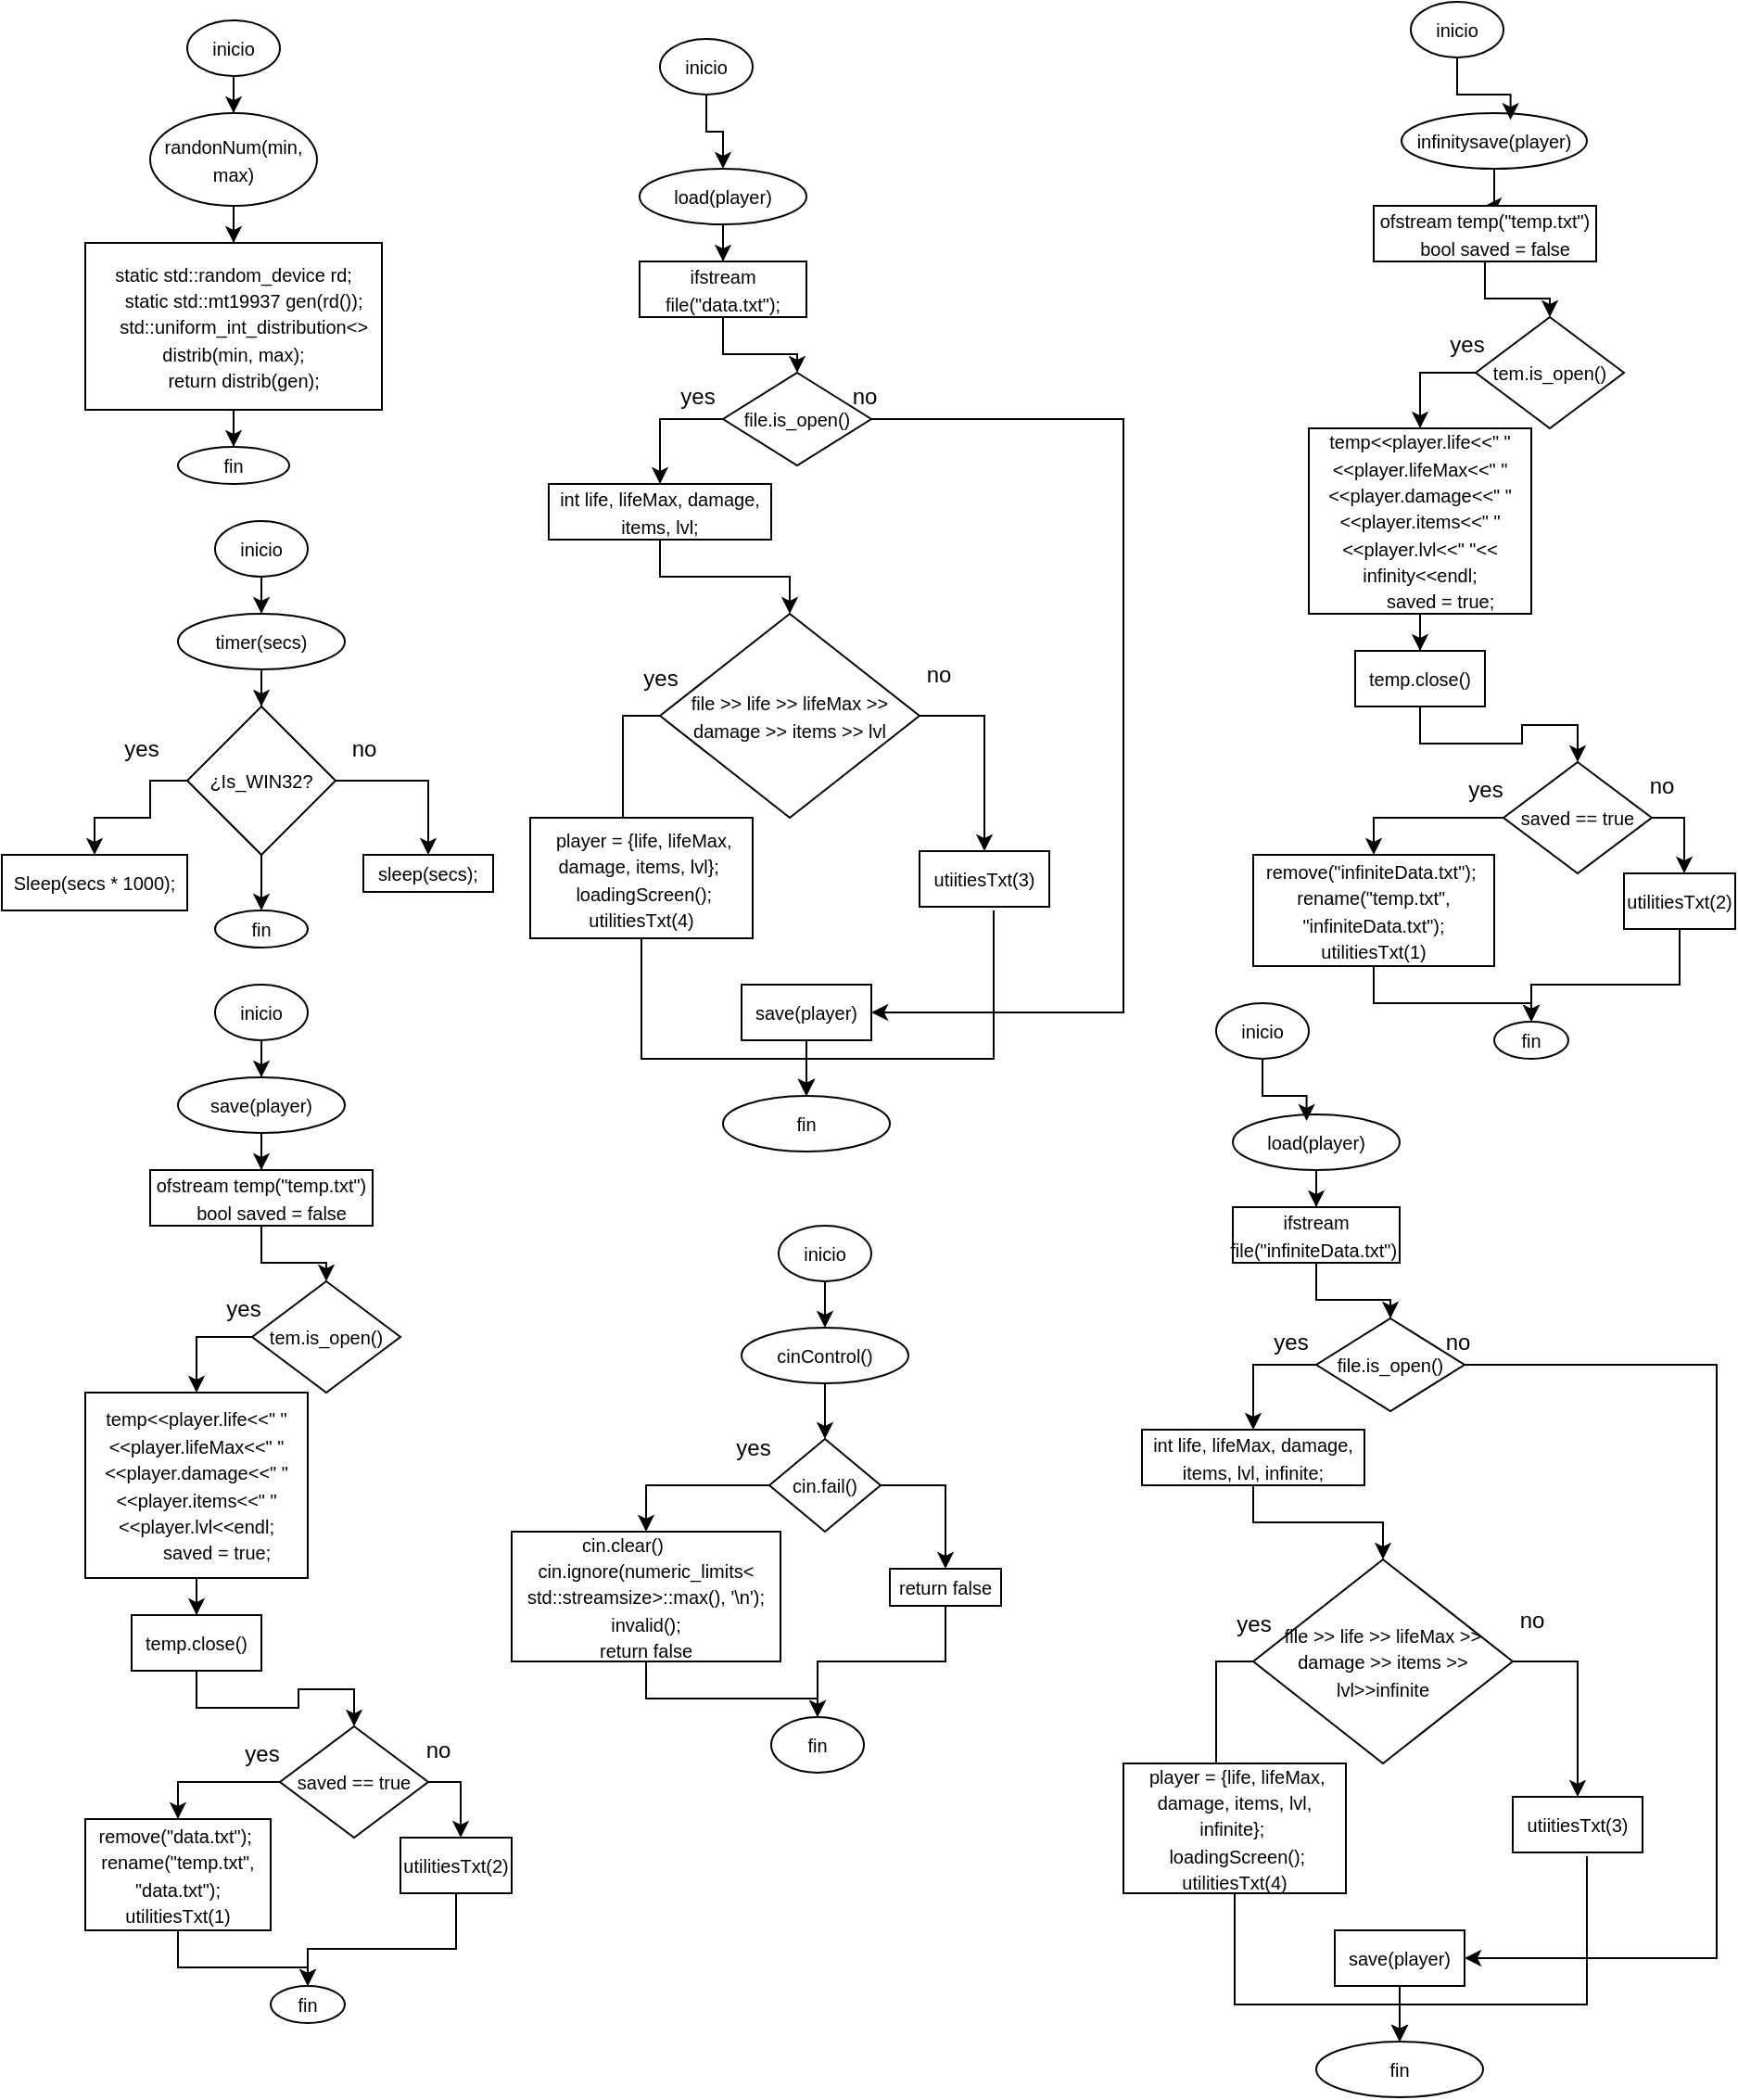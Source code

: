 <mxfile version="27.2.0">
  <diagram name="Página-1" id="TGySJNzwh5DUvGHJewyj">
    <mxGraphModel dx="2180" dy="1078" grid="1" gridSize="10" guides="1" tooltips="1" connect="1" arrows="1" fold="1" page="1" pageScale="1" pageWidth="827" pageHeight="1169" math="0" shadow="0">
      <root>
        <mxCell id="0" />
        <mxCell id="1" parent="0" />
        <mxCell id="D4AIVkhYn-2Lcm_9Q2JB-774" value="" style="edgeStyle=orthogonalEdgeStyle;rounded=0;orthogonalLoop=1;jettySize=auto;html=1;" parent="1" source="D4AIVkhYn-2Lcm_9Q2JB-772" target="D4AIVkhYn-2Lcm_9Q2JB-773" edge="1">
          <mxGeometry relative="1" as="geometry" />
        </mxCell>
        <mxCell id="D4AIVkhYn-2Lcm_9Q2JB-772" value="&lt;font style=&quot;font-size: 10px;&quot;&gt;inicio&lt;/font&gt;" style="ellipse;whiteSpace=wrap;html=1;" parent="1" vertex="1">
          <mxGeometry x="340" y="40" width="50" height="30" as="geometry" />
        </mxCell>
        <mxCell id="D4AIVkhYn-2Lcm_9Q2JB-776" value="" style="edgeStyle=orthogonalEdgeStyle;rounded=0;orthogonalLoop=1;jettySize=auto;html=1;" parent="1" source="D4AIVkhYn-2Lcm_9Q2JB-773" target="D4AIVkhYn-2Lcm_9Q2JB-775" edge="1">
          <mxGeometry relative="1" as="geometry" />
        </mxCell>
        <mxCell id="D4AIVkhYn-2Lcm_9Q2JB-773" value="&lt;font style=&quot;font-size: 10px;&quot;&gt;randonNum(min, max)&lt;/font&gt;" style="ellipse;whiteSpace=wrap;html=1;" parent="1" vertex="1">
          <mxGeometry x="320" y="90" width="90" height="50" as="geometry" />
        </mxCell>
        <mxCell id="D4AIVkhYn-2Lcm_9Q2JB-778" value="" style="edgeStyle=orthogonalEdgeStyle;rounded=0;orthogonalLoop=1;jettySize=auto;html=1;" parent="1" source="D4AIVkhYn-2Lcm_9Q2JB-775" target="D4AIVkhYn-2Lcm_9Q2JB-777" edge="1">
          <mxGeometry relative="1" as="geometry" />
        </mxCell>
        <mxCell id="D4AIVkhYn-2Lcm_9Q2JB-775" value="&lt;div&gt;&lt;font style=&quot;font-size: 10px;&quot;&gt;static std::random_device rd;&lt;/font&gt;&lt;/div&gt;&lt;div&gt;&lt;font style=&quot;font-size: 10px;&quot;&gt;&amp;nbsp; &amp;nbsp; static std::mt19937 gen(rd());&lt;/font&gt;&lt;/div&gt;&lt;div&gt;&lt;font style=&quot;font-size: 10px;&quot;&gt;&amp;nbsp; &amp;nbsp; std::uniform_int_distribution&amp;lt;&amp;gt; distrib(min, max);&lt;/font&gt;&lt;/div&gt;&lt;div&gt;&lt;font style=&quot;font-size: 10px;&quot;&gt;&amp;nbsp; &amp;nbsp; return distrib(gen);&lt;/font&gt;&lt;/div&gt;" style="rounded=0;whiteSpace=wrap;html=1;" parent="1" vertex="1">
          <mxGeometry x="285" y="160" width="160" height="90" as="geometry" />
        </mxCell>
        <mxCell id="D4AIVkhYn-2Lcm_9Q2JB-777" value="&lt;span style=&quot;font-size: 10px;&quot;&gt;fin&lt;/span&gt;" style="ellipse;whiteSpace=wrap;html=1;" parent="1" vertex="1">
          <mxGeometry x="335" y="270" width="60" height="20" as="geometry" />
        </mxCell>
        <mxCell id="D4AIVkhYn-2Lcm_9Q2JB-782" value="" style="edgeStyle=orthogonalEdgeStyle;rounded=0;orthogonalLoop=1;jettySize=auto;html=1;" parent="1" source="D4AIVkhYn-2Lcm_9Q2JB-779" target="D4AIVkhYn-2Lcm_9Q2JB-781" edge="1">
          <mxGeometry relative="1" as="geometry" />
        </mxCell>
        <mxCell id="D4AIVkhYn-2Lcm_9Q2JB-779" value="&lt;span style=&quot;font-size: 10px;&quot;&gt;timer(secs)&lt;/span&gt;" style="ellipse;whiteSpace=wrap;html=1;" parent="1" vertex="1">
          <mxGeometry x="335" y="360" width="90" height="30" as="geometry" />
        </mxCell>
        <mxCell id="D4AIVkhYn-2Lcm_9Q2JB-785" style="edgeStyle=orthogonalEdgeStyle;rounded=0;orthogonalLoop=1;jettySize=auto;html=1;entryX=0.5;entryY=0;entryDx=0;entryDy=0;" parent="1" source="D4AIVkhYn-2Lcm_9Q2JB-781" target="D4AIVkhYn-2Lcm_9Q2JB-783" edge="1">
          <mxGeometry relative="1" as="geometry">
            <Array as="points">
              <mxPoint x="320" y="450" />
              <mxPoint x="320" y="470" />
              <mxPoint x="290" y="470" />
            </Array>
          </mxGeometry>
        </mxCell>
        <mxCell id="D4AIVkhYn-2Lcm_9Q2JB-786" style="edgeStyle=orthogonalEdgeStyle;rounded=0;orthogonalLoop=1;jettySize=auto;html=1;entryX=0.5;entryY=0;entryDx=0;entryDy=0;" parent="1" source="D4AIVkhYn-2Lcm_9Q2JB-781" target="D4AIVkhYn-2Lcm_9Q2JB-784" edge="1">
          <mxGeometry relative="1" as="geometry" />
        </mxCell>
        <mxCell id="D4AIVkhYn-2Lcm_9Q2JB-790" value="" style="edgeStyle=orthogonalEdgeStyle;rounded=0;orthogonalLoop=1;jettySize=auto;html=1;" parent="1" source="D4AIVkhYn-2Lcm_9Q2JB-781" edge="1">
          <mxGeometry relative="1" as="geometry">
            <mxPoint x="380" y="520" as="targetPoint" />
          </mxGeometry>
        </mxCell>
        <mxCell id="D4AIVkhYn-2Lcm_9Q2JB-781" value="&lt;font style=&quot;font-size: 10px;&quot;&gt;¿Is_WIN32?&lt;/font&gt;" style="rhombus;whiteSpace=wrap;html=1;" parent="1" vertex="1">
          <mxGeometry x="340" y="410" width="80" height="80" as="geometry" />
        </mxCell>
        <mxCell id="D4AIVkhYn-2Lcm_9Q2JB-783" value="&lt;font style=&quot;font-size: 10px;&quot;&gt;Sleep(secs * 1000);&lt;/font&gt;" style="rounded=0;whiteSpace=wrap;html=1;" parent="1" vertex="1">
          <mxGeometry x="240" y="490" width="100" height="30" as="geometry" />
        </mxCell>
        <mxCell id="D4AIVkhYn-2Lcm_9Q2JB-784" value="&lt;span style=&quot;font-size: 10px;&quot;&gt;sleep(secs);&lt;/span&gt;" style="rounded=0;whiteSpace=wrap;html=1;" parent="1" vertex="1">
          <mxGeometry x="435" y="490" width="70" height="20" as="geometry" />
        </mxCell>
        <mxCell id="D4AIVkhYn-2Lcm_9Q2JB-787" value="yes" style="text;html=1;align=center;verticalAlign=middle;resizable=0;points=[];autosize=1;strokeColor=none;fillColor=none;" parent="1" vertex="1">
          <mxGeometry x="295" y="418" width="40" height="30" as="geometry" />
        </mxCell>
        <mxCell id="D4AIVkhYn-2Lcm_9Q2JB-788" value="no" style="text;html=1;align=center;verticalAlign=middle;resizable=0;points=[];autosize=1;strokeColor=none;fillColor=none;" parent="1" vertex="1">
          <mxGeometry x="415" y="418" width="40" height="30" as="geometry" />
        </mxCell>
        <mxCell id="D4AIVkhYn-2Lcm_9Q2JB-789" value="&lt;span style=&quot;font-size: 10px;&quot;&gt;fin&lt;/span&gt;" style="ellipse;whiteSpace=wrap;html=1;" parent="1" vertex="1">
          <mxGeometry x="355" y="520" width="50" height="20" as="geometry" />
        </mxCell>
        <mxCell id="D4AIVkhYn-2Lcm_9Q2JB-794" value="" style="edgeStyle=orthogonalEdgeStyle;rounded=0;orthogonalLoop=1;jettySize=auto;html=1;entryX=0.5;entryY=0;entryDx=0;entryDy=0;" parent="1" source="D4AIVkhYn-2Lcm_9Q2JB-791" target="D4AIVkhYn-2Lcm_9Q2JB-793" edge="1">
          <mxGeometry relative="1" as="geometry">
            <mxPoint x="380" y="700" as="targetPoint" />
          </mxGeometry>
        </mxCell>
        <mxCell id="D4AIVkhYn-2Lcm_9Q2JB-791" value="&lt;span style=&quot;font-size: 10px;&quot;&gt;save(player)&lt;/span&gt;" style="ellipse;whiteSpace=wrap;html=1;" parent="1" vertex="1">
          <mxGeometry x="335" y="610" width="90" height="30" as="geometry" />
        </mxCell>
        <mxCell id="D4AIVkhYn-2Lcm_9Q2JB-796" style="edgeStyle=orthogonalEdgeStyle;rounded=0;orthogonalLoop=1;jettySize=auto;html=1;entryX=0.5;entryY=0;entryDx=0;entryDy=0;" parent="1" source="D4AIVkhYn-2Lcm_9Q2JB-793" target="D4AIVkhYn-2Lcm_9Q2JB-795" edge="1">
          <mxGeometry relative="1" as="geometry" />
        </mxCell>
        <mxCell id="D4AIVkhYn-2Lcm_9Q2JB-793" value="&lt;div&gt;&lt;font style=&quot;font-size: 10px;&quot;&gt;ofstream temp(&quot;temp.txt&quot;)&lt;/font&gt;&lt;/div&gt;&lt;div&gt;&lt;font style=&quot;font-size: 10px;&quot;&gt;&amp;nbsp; &amp;nbsp; bool saved = false&lt;/font&gt;&lt;/div&gt;" style="rounded=0;whiteSpace=wrap;html=1;" parent="1" vertex="1">
          <mxGeometry x="320" y="660" width="120" height="30" as="geometry" />
        </mxCell>
        <mxCell id="D4AIVkhYn-2Lcm_9Q2JB-803" style="edgeStyle=orthogonalEdgeStyle;rounded=0;orthogonalLoop=1;jettySize=auto;html=1;entryX=0.5;entryY=0;entryDx=0;entryDy=0;exitX=0;exitY=0.5;exitDx=0;exitDy=0;" parent="1" source="D4AIVkhYn-2Lcm_9Q2JB-795" target="D4AIVkhYn-2Lcm_9Q2JB-797" edge="1">
          <mxGeometry relative="1" as="geometry" />
        </mxCell>
        <mxCell id="D4AIVkhYn-2Lcm_9Q2JB-795" value="&lt;font style=&quot;font-size: 10px;&quot;&gt;tem.is_open()&lt;/font&gt;" style="rhombus;whiteSpace=wrap;html=1;" parent="1" vertex="1">
          <mxGeometry x="375" y="720" width="80" height="60" as="geometry" />
        </mxCell>
        <mxCell id="D4AIVkhYn-2Lcm_9Q2JB-801" value="" style="edgeStyle=orthogonalEdgeStyle;rounded=0;orthogonalLoop=1;jettySize=auto;html=1;" parent="1" source="D4AIVkhYn-2Lcm_9Q2JB-797" target="D4AIVkhYn-2Lcm_9Q2JB-800" edge="1">
          <mxGeometry relative="1" as="geometry" />
        </mxCell>
        <mxCell id="D4AIVkhYn-2Lcm_9Q2JB-797" value="&lt;div&gt;&lt;span style=&quot;font-size: 10px; background-color: transparent; color: light-dark(rgb(0, 0, 0), rgb(255, 255, 255));&quot;&gt;temp&amp;lt;&amp;lt;player.life&amp;lt;&amp;lt;&quot; &quot;&amp;lt;&amp;lt;player.lifeMax&amp;lt;&amp;lt;&quot; &quot;&amp;lt;&amp;lt;player.damage&amp;lt;&amp;lt;&quot; &quot;&amp;lt;&amp;lt;player.items&amp;lt;&amp;lt;&quot; &quot;&amp;lt;&amp;lt;player.lvl&amp;lt;&amp;lt;endl;&lt;/span&gt;&lt;/div&gt;&lt;div&gt;&lt;font style=&quot;font-size: 10px;&quot;&gt;&amp;nbsp; &amp;nbsp; &amp;nbsp; &amp;nbsp; saved = true;&lt;/font&gt;&lt;/div&gt;" style="rounded=0;whiteSpace=wrap;html=1;" parent="1" vertex="1">
          <mxGeometry x="285" y="780" width="120" height="100" as="geometry" />
        </mxCell>
        <mxCell id="D4AIVkhYn-2Lcm_9Q2JB-799" value="yes" style="text;html=1;align=center;verticalAlign=middle;resizable=0;points=[];autosize=1;strokeColor=none;fillColor=none;" parent="1" vertex="1">
          <mxGeometry x="350" y="720" width="40" height="30" as="geometry" />
        </mxCell>
        <mxCell id="D4AIVkhYn-2Lcm_9Q2JB-805" style="edgeStyle=orthogonalEdgeStyle;rounded=0;orthogonalLoop=1;jettySize=auto;html=1;exitX=0.5;exitY=1;exitDx=0;exitDy=0;" parent="1" source="D4AIVkhYn-2Lcm_9Q2JB-800" target="D4AIVkhYn-2Lcm_9Q2JB-804" edge="1">
          <mxGeometry relative="1" as="geometry" />
        </mxCell>
        <mxCell id="D4AIVkhYn-2Lcm_9Q2JB-800" value="&lt;font style=&quot;font-size: 10px;&quot;&gt;temp.close()&lt;/font&gt;" style="rounded=0;whiteSpace=wrap;html=1;" parent="1" vertex="1">
          <mxGeometry x="310" y="900" width="70" height="30" as="geometry" />
        </mxCell>
        <mxCell id="D4AIVkhYn-2Lcm_9Q2JB-807" style="edgeStyle=orthogonalEdgeStyle;rounded=0;orthogonalLoop=1;jettySize=auto;html=1;entryX=0.5;entryY=0;entryDx=0;entryDy=0;" parent="1" source="D4AIVkhYn-2Lcm_9Q2JB-804" target="D4AIVkhYn-2Lcm_9Q2JB-806" edge="1">
          <mxGeometry relative="1" as="geometry" />
        </mxCell>
        <mxCell id="D4AIVkhYn-2Lcm_9Q2JB-814" style="edgeStyle=orthogonalEdgeStyle;rounded=0;orthogonalLoop=1;jettySize=auto;html=1;entryX=0.5;entryY=0;entryDx=0;entryDy=0;exitX=1;exitY=0.5;exitDx=0;exitDy=0;" parent="1" source="D4AIVkhYn-2Lcm_9Q2JB-804" edge="1">
          <mxGeometry relative="1" as="geometry">
            <mxPoint x="487.5" y="1020" as="targetPoint" />
          </mxGeometry>
        </mxCell>
        <mxCell id="D4AIVkhYn-2Lcm_9Q2JB-804" value="&lt;span style=&quot;font-size: 10px;&quot;&gt;saved == true&lt;/span&gt;" style="rhombus;whiteSpace=wrap;html=1;" parent="1" vertex="1">
          <mxGeometry x="390" y="960" width="80" height="60" as="geometry" />
        </mxCell>
        <mxCell id="3HsAnL6bIwJizMeet3WJ-6" style="edgeStyle=orthogonalEdgeStyle;rounded=0;orthogonalLoop=1;jettySize=auto;html=1;" edge="1" parent="1" source="D4AIVkhYn-2Lcm_9Q2JB-806" target="D4AIVkhYn-2Lcm_9Q2JB-816">
          <mxGeometry relative="1" as="geometry" />
        </mxCell>
        <mxCell id="D4AIVkhYn-2Lcm_9Q2JB-806" value="&lt;div&gt;&lt;span style=&quot;font-size: 10px; background-color: transparent; color: light-dark(rgb(0, 0, 0), rgb(255, 255, 255));&quot;&gt;remove(&quot;data.txt&quot;);&lt;/span&gt;&lt;span style=&quot;font-size: 10px; background-color: transparent; color: light-dark(rgb(0, 0, 0), rgb(255, 255, 255));&quot;&gt;&amp;nbsp; rename(&quot;temp.txt&quot;, &quot;data.txt&quot;);&lt;/span&gt;&lt;/div&gt;&lt;div&gt;&lt;span style=&quot;font-size: 10px; background-color: transparent; color: light-dark(rgb(0, 0, 0), rgb(255, 255, 255));&quot;&gt;utilitiesTxt(1)&lt;/span&gt;&lt;/div&gt;" style="rounded=0;whiteSpace=wrap;html=1;" parent="1" vertex="1">
          <mxGeometry x="285" y="1010" width="100" height="60" as="geometry" />
        </mxCell>
        <mxCell id="D4AIVkhYn-2Lcm_9Q2JB-808" value="yes" style="text;html=1;align=center;verticalAlign=middle;resizable=0;points=[];autosize=1;strokeColor=none;fillColor=none;" parent="1" vertex="1">
          <mxGeometry x="360" y="960" width="40" height="30" as="geometry" />
        </mxCell>
        <mxCell id="D4AIVkhYn-2Lcm_9Q2JB-815" value="no" style="text;html=1;align=center;verticalAlign=middle;resizable=0;points=[];autosize=1;strokeColor=none;fillColor=none;" parent="1" vertex="1">
          <mxGeometry x="455" y="958" width="40" height="30" as="geometry" />
        </mxCell>
        <mxCell id="D4AIVkhYn-2Lcm_9Q2JB-816" value="&lt;span style=&quot;font-size: 10px;&quot;&gt;fin&lt;/span&gt;" style="ellipse;whiteSpace=wrap;html=1;" parent="1" vertex="1">
          <mxGeometry x="385" y="1100" width="40" height="20" as="geometry" />
        </mxCell>
        <mxCell id="D4AIVkhYn-2Lcm_9Q2JB-828" value="" style="edgeStyle=orthogonalEdgeStyle;rounded=0;orthogonalLoop=1;jettySize=auto;html=1;" parent="1" source="D4AIVkhYn-2Lcm_9Q2JB-826" target="D4AIVkhYn-2Lcm_9Q2JB-827" edge="1">
          <mxGeometry relative="1" as="geometry" />
        </mxCell>
        <mxCell id="D4AIVkhYn-2Lcm_9Q2JB-826" value="&lt;span style=&quot;font-size: 10px;&quot;&gt;load(player)&lt;/span&gt;" style="ellipse;whiteSpace=wrap;html=1;" parent="1" vertex="1">
          <mxGeometry x="584" y="120" width="90" height="30" as="geometry" />
        </mxCell>
        <mxCell id="D4AIVkhYn-2Lcm_9Q2JB-830" style="edgeStyle=orthogonalEdgeStyle;rounded=0;orthogonalLoop=1;jettySize=auto;html=1;entryX=0.5;entryY=0;entryDx=0;entryDy=0;" parent="1" source="D4AIVkhYn-2Lcm_9Q2JB-827" target="D4AIVkhYn-2Lcm_9Q2JB-829" edge="1">
          <mxGeometry relative="1" as="geometry" />
        </mxCell>
        <mxCell id="D4AIVkhYn-2Lcm_9Q2JB-827" value="&lt;font style=&quot;font-size: 10px;&quot;&gt;ifstream file(&quot;data.txt&quot;);&lt;/font&gt;" style="rounded=0;whiteSpace=wrap;html=1;" parent="1" vertex="1">
          <mxGeometry x="584" y="170" width="90" height="30" as="geometry" />
        </mxCell>
        <mxCell id="D4AIVkhYn-2Lcm_9Q2JB-832" style="edgeStyle=orthogonalEdgeStyle;rounded=0;orthogonalLoop=1;jettySize=auto;html=1;entryX=0.5;entryY=0;entryDx=0;entryDy=0;exitX=0;exitY=0.5;exitDx=0;exitDy=0;" parent="1" source="D4AIVkhYn-2Lcm_9Q2JB-829" target="D4AIVkhYn-2Lcm_9Q2JB-831" edge="1">
          <mxGeometry relative="1" as="geometry" />
        </mxCell>
        <mxCell id="D4AIVkhYn-2Lcm_9Q2JB-844" style="edgeStyle=orthogonalEdgeStyle;rounded=0;orthogonalLoop=1;jettySize=auto;html=1;" parent="1" source="D4AIVkhYn-2Lcm_9Q2JB-829" target="D4AIVkhYn-2Lcm_9Q2JB-842" edge="1">
          <mxGeometry relative="1" as="geometry">
            <Array as="points">
              <mxPoint x="845" y="255" />
              <mxPoint x="845" y="575" />
            </Array>
          </mxGeometry>
        </mxCell>
        <mxCell id="D4AIVkhYn-2Lcm_9Q2JB-829" value="&lt;font style=&quot;font-size: 10px;&quot;&gt;file.is_open()&lt;/font&gt;" style="rhombus;whiteSpace=wrap;html=1;" parent="1" vertex="1">
          <mxGeometry x="629" y="230" width="80" height="50" as="geometry" />
        </mxCell>
        <mxCell id="D4AIVkhYn-2Lcm_9Q2JB-835" style="edgeStyle=orthogonalEdgeStyle;rounded=0;orthogonalLoop=1;jettySize=auto;html=1;entryX=0.5;entryY=0;entryDx=0;entryDy=0;" parent="1" source="D4AIVkhYn-2Lcm_9Q2JB-831" target="D4AIVkhYn-2Lcm_9Q2JB-834" edge="1">
          <mxGeometry relative="1" as="geometry" />
        </mxCell>
        <mxCell id="D4AIVkhYn-2Lcm_9Q2JB-831" value="&lt;div&gt;&lt;span style=&quot;font-size: 10px; background-color: transparent; color: light-dark(rgb(0, 0, 0), rgb(255, 255, 255));&quot;&gt;int life, lifeMax, damage, items, lvl;&lt;/span&gt;&lt;/div&gt;" style="rounded=0;whiteSpace=wrap;html=1;" parent="1" vertex="1">
          <mxGeometry x="535" y="290" width="120" height="30" as="geometry" />
        </mxCell>
        <mxCell id="D4AIVkhYn-2Lcm_9Q2JB-833" value="yes" style="text;html=1;align=center;verticalAlign=middle;resizable=0;points=[];autosize=1;strokeColor=none;fillColor=none;" parent="1" vertex="1">
          <mxGeometry x="595" y="228" width="40" height="30" as="geometry" />
        </mxCell>
        <mxCell id="D4AIVkhYn-2Lcm_9Q2JB-837" style="edgeStyle=orthogonalEdgeStyle;rounded=0;orthogonalLoop=1;jettySize=auto;html=1;entryX=0.5;entryY=0;entryDx=0;entryDy=0;exitX=0;exitY=0.5;exitDx=0;exitDy=0;" parent="1" source="D4AIVkhYn-2Lcm_9Q2JB-834" target="D4AIVkhYn-2Lcm_9Q2JB-836" edge="1">
          <mxGeometry relative="1" as="geometry" />
        </mxCell>
        <mxCell id="D4AIVkhYn-2Lcm_9Q2JB-840" style="edgeStyle=orthogonalEdgeStyle;rounded=0;orthogonalLoop=1;jettySize=auto;html=1;entryX=0.5;entryY=0;entryDx=0;entryDy=0;exitX=1;exitY=0.5;exitDx=0;exitDy=0;" parent="1" source="D4AIVkhYn-2Lcm_9Q2JB-834" target="3HsAnL6bIwJizMeet3WJ-7" edge="1">
          <mxGeometry relative="1" as="geometry">
            <mxPoint x="775" y="470" as="targetPoint" />
          </mxGeometry>
        </mxCell>
        <mxCell id="D4AIVkhYn-2Lcm_9Q2JB-834" value="&lt;font style=&quot;font-size: 10px;&quot;&gt;file &amp;gt;&amp;gt; life &amp;gt;&amp;gt; lifeMax &amp;gt;&amp;gt; damage &amp;gt;&amp;gt; items &amp;gt;&amp;gt; lvl&lt;/font&gt;" style="rhombus;whiteSpace=wrap;html=1;" parent="1" vertex="1">
          <mxGeometry x="595" y="360" width="140" height="110" as="geometry" />
        </mxCell>
        <mxCell id="D4AIVkhYn-2Lcm_9Q2JB-847" style="edgeStyle=orthogonalEdgeStyle;rounded=0;orthogonalLoop=1;jettySize=auto;html=1;entryX=0.5;entryY=0;entryDx=0;entryDy=0;" parent="1" source="D4AIVkhYn-2Lcm_9Q2JB-836" target="D4AIVkhYn-2Lcm_9Q2JB-845" edge="1">
          <mxGeometry relative="1" as="geometry">
            <Array as="points">
              <mxPoint x="585" y="600" />
              <mxPoint x="674" y="600" />
            </Array>
          </mxGeometry>
        </mxCell>
        <mxCell id="D4AIVkhYn-2Lcm_9Q2JB-836" value="&lt;div&gt;&lt;font style=&quot;font-size: 10px;&quot;&gt;&amp;nbsp;player = {life, lifeMax, damage, items, lvl};&amp;nbsp;&lt;/font&gt;&lt;/div&gt;&lt;div&gt;&lt;font style=&quot;font-size: 10px;&quot;&gt;&amp;nbsp;loadingScreen();&lt;/font&gt;&lt;/div&gt;&lt;div&gt;&lt;font style=&quot;font-size: 10px;&quot;&gt;utilitiesTxt(4)&lt;/font&gt;&lt;/div&gt;" style="rounded=0;whiteSpace=wrap;html=1;" parent="1" vertex="1">
          <mxGeometry x="525" y="470" width="120" height="65" as="geometry" />
        </mxCell>
        <mxCell id="D4AIVkhYn-2Lcm_9Q2JB-838" value="yes" style="text;html=1;align=center;verticalAlign=middle;resizable=0;points=[];autosize=1;strokeColor=none;fillColor=none;" parent="1" vertex="1">
          <mxGeometry x="575" y="380" width="40" height="30" as="geometry" />
        </mxCell>
        <mxCell id="D4AIVkhYn-2Lcm_9Q2JB-848" style="edgeStyle=orthogonalEdgeStyle;rounded=0;orthogonalLoop=1;jettySize=auto;html=1;entryX=0.5;entryY=0;entryDx=0;entryDy=0;" parent="1" target="D4AIVkhYn-2Lcm_9Q2JB-845" edge="1">
          <mxGeometry relative="1" as="geometry">
            <Array as="points">
              <mxPoint x="775" y="600" />
              <mxPoint x="674" y="600" />
            </Array>
            <mxPoint x="775" y="520" as="sourcePoint" />
          </mxGeometry>
        </mxCell>
        <mxCell id="D4AIVkhYn-2Lcm_9Q2JB-841" value="no" style="text;html=1;align=center;verticalAlign=middle;resizable=0;points=[];autosize=1;strokeColor=none;fillColor=none;" parent="1" vertex="1">
          <mxGeometry x="725" y="378" width="40" height="30" as="geometry" />
        </mxCell>
        <mxCell id="D4AIVkhYn-2Lcm_9Q2JB-846" value="" style="edgeStyle=orthogonalEdgeStyle;rounded=0;orthogonalLoop=1;jettySize=auto;html=1;" parent="1" source="D4AIVkhYn-2Lcm_9Q2JB-842" target="D4AIVkhYn-2Lcm_9Q2JB-845" edge="1">
          <mxGeometry relative="1" as="geometry" />
        </mxCell>
        <mxCell id="D4AIVkhYn-2Lcm_9Q2JB-842" value="&lt;font style=&quot;font-size: 10px;&quot;&gt;save(player)&lt;/font&gt;" style="rounded=0;whiteSpace=wrap;html=1;" parent="1" vertex="1">
          <mxGeometry x="639" y="560" width="70" height="30" as="geometry" />
        </mxCell>
        <mxCell id="D4AIVkhYn-2Lcm_9Q2JB-843" value="no" style="text;html=1;align=center;verticalAlign=middle;resizable=0;points=[];autosize=1;strokeColor=none;fillColor=none;" parent="1" vertex="1">
          <mxGeometry x="685" y="228" width="40" height="30" as="geometry" />
        </mxCell>
        <mxCell id="D4AIVkhYn-2Lcm_9Q2JB-845" value="&lt;span style=&quot;font-size: 10px;&quot;&gt;fin&lt;/span&gt;" style="ellipse;whiteSpace=wrap;html=1;" parent="1" vertex="1">
          <mxGeometry x="629" y="620" width="90" height="30" as="geometry" />
        </mxCell>
        <mxCell id="D4AIVkhYn-2Lcm_9Q2JB-852" value="" style="edgeStyle=orthogonalEdgeStyle;rounded=0;orthogonalLoop=1;jettySize=auto;html=1;" parent="1" source="D4AIVkhYn-2Lcm_9Q2JB-849" target="D4AIVkhYn-2Lcm_9Q2JB-851" edge="1">
          <mxGeometry relative="1" as="geometry" />
        </mxCell>
        <mxCell id="D4AIVkhYn-2Lcm_9Q2JB-849" value="&lt;span style=&quot;font-size: 10px;&quot;&gt;cinControl()&lt;/span&gt;" style="ellipse;whiteSpace=wrap;html=1;" parent="1" vertex="1">
          <mxGeometry x="639" y="745" width="90" height="30" as="geometry" />
        </mxCell>
        <mxCell id="D4AIVkhYn-2Lcm_9Q2JB-854" style="edgeStyle=orthogonalEdgeStyle;rounded=0;orthogonalLoop=1;jettySize=auto;html=1;entryX=0.5;entryY=0;entryDx=0;entryDy=0;exitX=0;exitY=0.5;exitDx=0;exitDy=0;" parent="1" source="D4AIVkhYn-2Lcm_9Q2JB-851" target="D4AIVkhYn-2Lcm_9Q2JB-853" edge="1">
          <mxGeometry relative="1" as="geometry" />
        </mxCell>
        <mxCell id="D4AIVkhYn-2Lcm_9Q2JB-861" style="edgeStyle=orthogonalEdgeStyle;rounded=0;orthogonalLoop=1;jettySize=auto;html=1;entryX=0.5;entryY=0;entryDx=0;entryDy=0;" parent="1" source="D4AIVkhYn-2Lcm_9Q2JB-851" target="D4AIVkhYn-2Lcm_9Q2JB-860" edge="1">
          <mxGeometry relative="1" as="geometry" />
        </mxCell>
        <mxCell id="D4AIVkhYn-2Lcm_9Q2JB-851" value="&lt;font style=&quot;font-size: 10px;&quot;&gt;cin.fail()&lt;/font&gt;" style="rhombus;whiteSpace=wrap;html=1;" parent="1" vertex="1">
          <mxGeometry x="654" y="805" width="60" height="50" as="geometry" />
        </mxCell>
        <mxCell id="3HsAnL6bIwJizMeet3WJ-8" style="edgeStyle=orthogonalEdgeStyle;rounded=0;orthogonalLoop=1;jettySize=auto;html=1;" edge="1" parent="1" source="D4AIVkhYn-2Lcm_9Q2JB-853" target="D4AIVkhYn-2Lcm_9Q2JB-862">
          <mxGeometry relative="1" as="geometry" />
        </mxCell>
        <mxCell id="D4AIVkhYn-2Lcm_9Q2JB-853" value="&lt;div&gt;&lt;font style=&quot;font-size: 10px;&quot;&gt;cin.clear()&lt;/font&gt;&lt;span style=&quot;font-size: 10px; background-color: transparent; color: light-dark(rgb(0, 0, 0), rgb(255, 255, 255));&quot;&gt;&amp;nbsp; &amp;nbsp; &amp;nbsp; &amp;nbsp; &amp;nbsp; cin.ignore(numeric_limits&amp;lt;&lt;/span&gt;&lt;/div&gt;&lt;div&gt;&lt;span style=&quot;font-size: 10px; background-color: transparent; color: light-dark(rgb(0, 0, 0), rgb(255, 255, 255));&quot;&gt;std::streamsize&amp;gt;::max(), &#39;\n&#39;);&lt;/span&gt;&lt;/div&gt;&lt;div&gt;&lt;span style=&quot;font-size: 10px;&quot;&gt;invalid();&lt;/span&gt;&lt;/div&gt;&lt;div&gt;&lt;span style=&quot;font-size: 10px;&quot;&gt;return false&lt;/span&gt;&lt;/div&gt;" style="rounded=0;whiteSpace=wrap;html=1;" parent="1" vertex="1">
          <mxGeometry x="515" y="855" width="145" height="70" as="geometry" />
        </mxCell>
        <mxCell id="D4AIVkhYn-2Lcm_9Q2JB-855" value="yes" style="text;html=1;align=center;verticalAlign=middle;resizable=0;points=[];autosize=1;strokeColor=none;fillColor=none;" parent="1" vertex="1">
          <mxGeometry x="625" y="795" width="40" height="30" as="geometry" />
        </mxCell>
        <mxCell id="D4AIVkhYn-2Lcm_9Q2JB-864" style="edgeStyle=orthogonalEdgeStyle;rounded=0;orthogonalLoop=1;jettySize=auto;html=1;entryX=0.5;entryY=0;entryDx=0;entryDy=0;exitX=0.5;exitY=1;exitDx=0;exitDy=0;" parent="1" source="D4AIVkhYn-2Lcm_9Q2JB-860" target="D4AIVkhYn-2Lcm_9Q2JB-862" edge="1">
          <mxGeometry relative="1" as="geometry" />
        </mxCell>
        <mxCell id="D4AIVkhYn-2Lcm_9Q2JB-860" value="&lt;font style=&quot;font-size: 10px;&quot;&gt;return false&lt;/font&gt;" style="rounded=0;whiteSpace=wrap;html=1;" parent="1" vertex="1">
          <mxGeometry x="719" y="875" width="60" height="20" as="geometry" />
        </mxCell>
        <mxCell id="D4AIVkhYn-2Lcm_9Q2JB-862" value="&lt;font style=&quot;font-size: 10px;&quot;&gt;fin&lt;/font&gt;" style="ellipse;whiteSpace=wrap;html=1;" parent="1" vertex="1">
          <mxGeometry x="655" y="955" width="50" height="30" as="geometry" />
        </mxCell>
        <mxCell id="3HsAnL6bIwJizMeet3WJ-2" style="edgeStyle=orthogonalEdgeStyle;rounded=0;orthogonalLoop=1;jettySize=auto;html=1;" edge="1" parent="1" source="3HsAnL6bIwJizMeet3WJ-1" target="D4AIVkhYn-2Lcm_9Q2JB-779">
          <mxGeometry relative="1" as="geometry" />
        </mxCell>
        <mxCell id="3HsAnL6bIwJizMeet3WJ-1" value="&lt;font style=&quot;font-size: 10px;&quot;&gt;inicio&lt;/font&gt;" style="ellipse;whiteSpace=wrap;html=1;" vertex="1" parent="1">
          <mxGeometry x="355" y="310" width="50" height="30" as="geometry" />
        </mxCell>
        <mxCell id="3HsAnL6bIwJizMeet3WJ-5" style="edgeStyle=orthogonalEdgeStyle;rounded=0;orthogonalLoop=1;jettySize=auto;html=1;" edge="1" parent="1" source="3HsAnL6bIwJizMeet3WJ-4" target="D4AIVkhYn-2Lcm_9Q2JB-816">
          <mxGeometry relative="1" as="geometry">
            <Array as="points">
              <mxPoint x="485" y="1080" />
              <mxPoint x="405" y="1080" />
            </Array>
          </mxGeometry>
        </mxCell>
        <mxCell id="3HsAnL6bIwJizMeet3WJ-4" value="&lt;span style=&quot;font-size: 10px;&quot;&gt;utilitiesTxt(2)&lt;/span&gt;" style="rounded=0;whiteSpace=wrap;html=1;" vertex="1" parent="1">
          <mxGeometry x="455" y="1020" width="60" height="30" as="geometry" />
        </mxCell>
        <mxCell id="3HsAnL6bIwJizMeet3WJ-7" value="&lt;span style=&quot;font-size: 10px;&quot;&gt;utiitiesTxt(3)&lt;/span&gt;" style="rounded=0;whiteSpace=wrap;html=1;" vertex="1" parent="1">
          <mxGeometry x="735" y="488" width="70" height="30" as="geometry" />
        </mxCell>
        <mxCell id="3HsAnL6bIwJizMeet3WJ-9" value="" style="edgeStyle=orthogonalEdgeStyle;rounded=0;orthogonalLoop=1;jettySize=auto;html=1;entryX=0.5;entryY=0;entryDx=0;entryDy=0;" edge="1" parent="1" source="3HsAnL6bIwJizMeet3WJ-10" target="3HsAnL6bIwJizMeet3WJ-12">
          <mxGeometry relative="1" as="geometry">
            <mxPoint x="1040" y="180" as="targetPoint" />
          </mxGeometry>
        </mxCell>
        <mxCell id="3HsAnL6bIwJizMeet3WJ-10" value="&lt;span style=&quot;font-size: 10px;&quot;&gt;infinitysave(player)&lt;/span&gt;" style="ellipse;whiteSpace=wrap;html=1;" vertex="1" parent="1">
          <mxGeometry x="995" y="90" width="100" height="30" as="geometry" />
        </mxCell>
        <mxCell id="3HsAnL6bIwJizMeet3WJ-11" style="edgeStyle=orthogonalEdgeStyle;rounded=0;orthogonalLoop=1;jettySize=auto;html=1;entryX=0.5;entryY=0;entryDx=0;entryDy=0;" edge="1" parent="1" source="3HsAnL6bIwJizMeet3WJ-12" target="3HsAnL6bIwJizMeet3WJ-14">
          <mxGeometry relative="1" as="geometry" />
        </mxCell>
        <mxCell id="3HsAnL6bIwJizMeet3WJ-12" value="&lt;div&gt;&lt;font style=&quot;font-size: 10px;&quot;&gt;ofstream temp(&quot;temp.txt&quot;)&lt;/font&gt;&lt;/div&gt;&lt;div&gt;&lt;font style=&quot;font-size: 10px;&quot;&gt;&amp;nbsp; &amp;nbsp; bool saved = false&lt;/font&gt;&lt;/div&gt;" style="rounded=0;whiteSpace=wrap;html=1;" vertex="1" parent="1">
          <mxGeometry x="980" y="140" width="120" height="30" as="geometry" />
        </mxCell>
        <mxCell id="3HsAnL6bIwJizMeet3WJ-13" style="edgeStyle=orthogonalEdgeStyle;rounded=0;orthogonalLoop=1;jettySize=auto;html=1;entryX=0.5;entryY=0;entryDx=0;entryDy=0;exitX=0;exitY=0.5;exitDx=0;exitDy=0;" edge="1" parent="1" source="3HsAnL6bIwJizMeet3WJ-14" target="3HsAnL6bIwJizMeet3WJ-16">
          <mxGeometry relative="1" as="geometry" />
        </mxCell>
        <mxCell id="3HsAnL6bIwJizMeet3WJ-14" value="&lt;font style=&quot;font-size: 10px;&quot;&gt;tem.is_open()&lt;/font&gt;" style="rhombus;whiteSpace=wrap;html=1;" vertex="1" parent="1">
          <mxGeometry x="1035" y="200" width="80" height="60" as="geometry" />
        </mxCell>
        <mxCell id="3HsAnL6bIwJizMeet3WJ-15" value="" style="edgeStyle=orthogonalEdgeStyle;rounded=0;orthogonalLoop=1;jettySize=auto;html=1;" edge="1" parent="1" source="3HsAnL6bIwJizMeet3WJ-16" target="3HsAnL6bIwJizMeet3WJ-19">
          <mxGeometry relative="1" as="geometry" />
        </mxCell>
        <mxCell id="3HsAnL6bIwJizMeet3WJ-16" value="&lt;div&gt;&lt;span style=&quot;font-size: 10px; background-color: transparent; color: light-dark(rgb(0, 0, 0), rgb(255, 255, 255));&quot;&gt;temp&amp;lt;&amp;lt;player.life&amp;lt;&amp;lt;&quot; &quot;&amp;lt;&amp;lt;player.lifeMax&amp;lt;&amp;lt;&quot; &quot;&amp;lt;&amp;lt;player.damage&amp;lt;&amp;lt;&quot; &quot;&amp;lt;&amp;lt;player.items&amp;lt;&amp;lt;&quot; &quot;&amp;lt;&amp;lt;player.lvl&amp;lt;&amp;lt;&quot; &quot;&lt;/span&gt;&lt;span style=&quot;background-color: transparent; color: light-dark(rgb(0, 0, 0), rgb(255, 255, 255)); font-size: 10px;&quot;&gt;&amp;lt;&amp;lt;&lt;/span&gt;&lt;/div&gt;&lt;div&gt;&lt;span style=&quot;background-color: transparent; color: light-dark(rgb(0, 0, 0), rgb(255, 255, 255)); font-size: 10px;&quot;&gt;infinity&amp;lt;&amp;lt;&lt;/span&gt;&lt;span style=&quot;background-color: transparent; color: light-dark(rgb(0, 0, 0), rgb(255, 255, 255)); font-size: 10px;&quot;&gt;endl;&lt;/span&gt;&lt;/div&gt;&lt;div&gt;&lt;font style=&quot;font-size: 10px;&quot;&gt;&amp;nbsp; &amp;nbsp; &amp;nbsp; &amp;nbsp; saved = true;&lt;/font&gt;&lt;/div&gt;" style="rounded=0;whiteSpace=wrap;html=1;" vertex="1" parent="1">
          <mxGeometry x="945" y="260" width="120" height="100" as="geometry" />
        </mxCell>
        <mxCell id="3HsAnL6bIwJizMeet3WJ-17" value="yes" style="text;html=1;align=center;verticalAlign=middle;resizable=0;points=[];autosize=1;strokeColor=none;fillColor=none;" vertex="1" parent="1">
          <mxGeometry x="1010" y="200" width="40" height="30" as="geometry" />
        </mxCell>
        <mxCell id="3HsAnL6bIwJizMeet3WJ-18" style="edgeStyle=orthogonalEdgeStyle;rounded=0;orthogonalLoop=1;jettySize=auto;html=1;exitX=0.5;exitY=1;exitDx=0;exitDy=0;" edge="1" parent="1" source="3HsAnL6bIwJizMeet3WJ-19" target="3HsAnL6bIwJizMeet3WJ-22">
          <mxGeometry relative="1" as="geometry" />
        </mxCell>
        <mxCell id="3HsAnL6bIwJizMeet3WJ-19" value="&lt;font style=&quot;font-size: 10px;&quot;&gt;temp.close()&lt;/font&gt;" style="rounded=0;whiteSpace=wrap;html=1;" vertex="1" parent="1">
          <mxGeometry x="970" y="380" width="70" height="30" as="geometry" />
        </mxCell>
        <mxCell id="3HsAnL6bIwJizMeet3WJ-20" style="edgeStyle=orthogonalEdgeStyle;rounded=0;orthogonalLoop=1;jettySize=auto;html=1;entryX=0.5;entryY=0;entryDx=0;entryDy=0;" edge="1" parent="1" source="3HsAnL6bIwJizMeet3WJ-22" target="3HsAnL6bIwJizMeet3WJ-24">
          <mxGeometry relative="1" as="geometry" />
        </mxCell>
        <mxCell id="3HsAnL6bIwJizMeet3WJ-21" style="edgeStyle=orthogonalEdgeStyle;rounded=0;orthogonalLoop=1;jettySize=auto;html=1;entryX=0.5;entryY=0;entryDx=0;entryDy=0;exitX=1;exitY=0.5;exitDx=0;exitDy=0;" edge="1" parent="1" source="3HsAnL6bIwJizMeet3WJ-22">
          <mxGeometry relative="1" as="geometry">
            <mxPoint x="1147.5" y="500" as="targetPoint" />
          </mxGeometry>
        </mxCell>
        <mxCell id="3HsAnL6bIwJizMeet3WJ-22" value="&lt;span style=&quot;font-size: 10px;&quot;&gt;saved == true&lt;/span&gt;" style="rhombus;whiteSpace=wrap;html=1;" vertex="1" parent="1">
          <mxGeometry x="1050" y="440" width="80" height="60" as="geometry" />
        </mxCell>
        <mxCell id="3HsAnL6bIwJizMeet3WJ-23" style="edgeStyle=orthogonalEdgeStyle;rounded=0;orthogonalLoop=1;jettySize=auto;html=1;" edge="1" parent="1" source="3HsAnL6bIwJizMeet3WJ-24" target="3HsAnL6bIwJizMeet3WJ-27">
          <mxGeometry relative="1" as="geometry" />
        </mxCell>
        <mxCell id="3HsAnL6bIwJizMeet3WJ-24" value="&lt;div&gt;&lt;span style=&quot;font-size: 10px; background-color: transparent; color: light-dark(rgb(0, 0, 0), rgb(255, 255, 255));&quot;&gt;remove(&quot;infiniteData.txt&quot;);&lt;/span&gt;&lt;span style=&quot;font-size: 10px; background-color: transparent; color: light-dark(rgb(0, 0, 0), rgb(255, 255, 255));&quot;&gt;&amp;nbsp; rename(&quot;temp.txt&quot;, &quot;infiniteData.txt&quot;);&lt;/span&gt;&lt;/div&gt;&lt;div&gt;&lt;span style=&quot;font-size: 10px; background-color: transparent; color: light-dark(rgb(0, 0, 0), rgb(255, 255, 255));&quot;&gt;utilitiesTxt(1)&lt;/span&gt;&lt;/div&gt;" style="rounded=0;whiteSpace=wrap;html=1;" vertex="1" parent="1">
          <mxGeometry x="915" y="490" width="130" height="60" as="geometry" />
        </mxCell>
        <mxCell id="3HsAnL6bIwJizMeet3WJ-25" value="yes" style="text;html=1;align=center;verticalAlign=middle;resizable=0;points=[];autosize=1;strokeColor=none;fillColor=none;" vertex="1" parent="1">
          <mxGeometry x="1020" y="440" width="40" height="30" as="geometry" />
        </mxCell>
        <mxCell id="3HsAnL6bIwJizMeet3WJ-26" value="no" style="text;html=1;align=center;verticalAlign=middle;resizable=0;points=[];autosize=1;strokeColor=none;fillColor=none;" vertex="1" parent="1">
          <mxGeometry x="1115" y="438" width="40" height="30" as="geometry" />
        </mxCell>
        <mxCell id="3HsAnL6bIwJizMeet3WJ-27" value="&lt;span style=&quot;font-size: 10px;&quot;&gt;fin&lt;/span&gt;" style="ellipse;whiteSpace=wrap;html=1;" vertex="1" parent="1">
          <mxGeometry x="1045" y="580" width="40" height="20" as="geometry" />
        </mxCell>
        <mxCell id="3HsAnL6bIwJizMeet3WJ-28" style="edgeStyle=orthogonalEdgeStyle;rounded=0;orthogonalLoop=1;jettySize=auto;html=1;" edge="1" parent="1" source="3HsAnL6bIwJizMeet3WJ-29" target="3HsAnL6bIwJizMeet3WJ-27">
          <mxGeometry relative="1" as="geometry">
            <Array as="points">
              <mxPoint x="1145" y="560" />
              <mxPoint x="1065" y="560" />
            </Array>
          </mxGeometry>
        </mxCell>
        <mxCell id="3HsAnL6bIwJizMeet3WJ-29" value="&lt;span style=&quot;font-size: 10px;&quot;&gt;utilitiesTxt(2)&lt;/span&gt;" style="rounded=0;whiteSpace=wrap;html=1;" vertex="1" parent="1">
          <mxGeometry x="1115" y="500" width="60" height="30" as="geometry" />
        </mxCell>
        <mxCell id="3HsAnL6bIwJizMeet3WJ-30" value="" style="edgeStyle=orthogonalEdgeStyle;rounded=0;orthogonalLoop=1;jettySize=auto;html=1;" edge="1" parent="1" source="3HsAnL6bIwJizMeet3WJ-31" target="3HsAnL6bIwJizMeet3WJ-33">
          <mxGeometry relative="1" as="geometry" />
        </mxCell>
        <mxCell id="3HsAnL6bIwJizMeet3WJ-31" value="&lt;span style=&quot;font-size: 10px;&quot;&gt;load(player)&lt;/span&gt;" style="ellipse;whiteSpace=wrap;html=1;" vertex="1" parent="1">
          <mxGeometry x="904" y="630" width="90" height="30" as="geometry" />
        </mxCell>
        <mxCell id="3HsAnL6bIwJizMeet3WJ-32" style="edgeStyle=orthogonalEdgeStyle;rounded=0;orthogonalLoop=1;jettySize=auto;html=1;entryX=0.5;entryY=0;entryDx=0;entryDy=0;" edge="1" parent="1" source="3HsAnL6bIwJizMeet3WJ-33" target="3HsAnL6bIwJizMeet3WJ-36">
          <mxGeometry relative="1" as="geometry" />
        </mxCell>
        <mxCell id="3HsAnL6bIwJizMeet3WJ-33" value="&lt;font style=&quot;font-size: 10px;&quot;&gt;ifstream file(&quot;infiniteData.txt&quot;);&lt;/font&gt;" style="rounded=0;whiteSpace=wrap;html=1;" vertex="1" parent="1">
          <mxGeometry x="904" y="680" width="90" height="30" as="geometry" />
        </mxCell>
        <mxCell id="3HsAnL6bIwJizMeet3WJ-34" style="edgeStyle=orthogonalEdgeStyle;rounded=0;orthogonalLoop=1;jettySize=auto;html=1;entryX=0.5;entryY=0;entryDx=0;entryDy=0;exitX=0;exitY=0.5;exitDx=0;exitDy=0;" edge="1" parent="1" source="3HsAnL6bIwJizMeet3WJ-36" target="3HsAnL6bIwJizMeet3WJ-38">
          <mxGeometry relative="1" as="geometry" />
        </mxCell>
        <mxCell id="3HsAnL6bIwJizMeet3WJ-35" style="edgeStyle=orthogonalEdgeStyle;rounded=0;orthogonalLoop=1;jettySize=auto;html=1;" edge="1" parent="1" source="3HsAnL6bIwJizMeet3WJ-36" target="3HsAnL6bIwJizMeet3WJ-49">
          <mxGeometry relative="1" as="geometry">
            <Array as="points">
              <mxPoint x="1165" y="765" />
              <mxPoint x="1165" y="1085" />
            </Array>
          </mxGeometry>
        </mxCell>
        <mxCell id="3HsAnL6bIwJizMeet3WJ-36" value="&lt;font style=&quot;font-size: 10px;&quot;&gt;file.is_open()&lt;/font&gt;" style="rhombus;whiteSpace=wrap;html=1;" vertex="1" parent="1">
          <mxGeometry x="949" y="740" width="80" height="50" as="geometry" />
        </mxCell>
        <mxCell id="3HsAnL6bIwJizMeet3WJ-37" style="edgeStyle=orthogonalEdgeStyle;rounded=0;orthogonalLoop=1;jettySize=auto;html=1;entryX=0.5;entryY=0;entryDx=0;entryDy=0;" edge="1" parent="1" source="3HsAnL6bIwJizMeet3WJ-38" target="3HsAnL6bIwJizMeet3WJ-42">
          <mxGeometry relative="1" as="geometry" />
        </mxCell>
        <mxCell id="3HsAnL6bIwJizMeet3WJ-38" value="&lt;div&gt;&lt;span style=&quot;font-size: 10px; background-color: transparent; color: light-dark(rgb(0, 0, 0), rgb(255, 255, 255));&quot;&gt;int life, lifeMax, damage, items, lvl, infinite;&lt;/span&gt;&lt;/div&gt;" style="rounded=0;whiteSpace=wrap;html=1;" vertex="1" parent="1">
          <mxGeometry x="855" y="800" width="120" height="30" as="geometry" />
        </mxCell>
        <mxCell id="3HsAnL6bIwJizMeet3WJ-39" value="yes" style="text;html=1;align=center;verticalAlign=middle;resizable=0;points=[];autosize=1;strokeColor=none;fillColor=none;" vertex="1" parent="1">
          <mxGeometry x="915" y="738" width="40" height="30" as="geometry" />
        </mxCell>
        <mxCell id="3HsAnL6bIwJizMeet3WJ-40" style="edgeStyle=orthogonalEdgeStyle;rounded=0;orthogonalLoop=1;jettySize=auto;html=1;entryX=0.5;entryY=0;entryDx=0;entryDy=0;exitX=0;exitY=0.5;exitDx=0;exitDy=0;" edge="1" parent="1" source="3HsAnL6bIwJizMeet3WJ-42" target="3HsAnL6bIwJizMeet3WJ-44">
          <mxGeometry relative="1" as="geometry" />
        </mxCell>
        <mxCell id="3HsAnL6bIwJizMeet3WJ-41" style="edgeStyle=orthogonalEdgeStyle;rounded=0;orthogonalLoop=1;jettySize=auto;html=1;entryX=0.5;entryY=0;entryDx=0;entryDy=0;exitX=1;exitY=0.5;exitDx=0;exitDy=0;" edge="1" parent="1" source="3HsAnL6bIwJizMeet3WJ-42" target="3HsAnL6bIwJizMeet3WJ-52">
          <mxGeometry relative="1" as="geometry">
            <mxPoint x="1095" y="980" as="targetPoint" />
          </mxGeometry>
        </mxCell>
        <mxCell id="3HsAnL6bIwJizMeet3WJ-42" value="&lt;font style=&quot;font-size: 10px;&quot;&gt;file &amp;gt;&amp;gt; life &amp;gt;&amp;gt; lifeMax &amp;gt;&amp;gt; damage &amp;gt;&amp;gt; items &amp;gt;&amp;gt; lvl&amp;gt;&amp;gt;infinite&lt;/font&gt;" style="rhombus;whiteSpace=wrap;html=1;" vertex="1" parent="1">
          <mxGeometry x="915" y="870" width="140" height="110" as="geometry" />
        </mxCell>
        <mxCell id="3HsAnL6bIwJizMeet3WJ-43" style="edgeStyle=orthogonalEdgeStyle;rounded=0;orthogonalLoop=1;jettySize=auto;html=1;entryX=0.5;entryY=0;entryDx=0;entryDy=0;" edge="1" parent="1" source="3HsAnL6bIwJizMeet3WJ-44" target="3HsAnL6bIwJizMeet3WJ-51">
          <mxGeometry relative="1" as="geometry">
            <Array as="points">
              <mxPoint x="905" y="1110" />
              <mxPoint x="994" y="1110" />
            </Array>
          </mxGeometry>
        </mxCell>
        <mxCell id="3HsAnL6bIwJizMeet3WJ-44" value="&lt;div&gt;&lt;font style=&quot;font-size: 10px;&quot;&gt;&amp;nbsp;player = {life, lifeMax, damage, items, lvl, infinite};&amp;nbsp;&lt;/font&gt;&lt;/div&gt;&lt;div&gt;&lt;font style=&quot;font-size: 10px;&quot;&gt;&amp;nbsp;loadingScreen();&lt;/font&gt;&lt;/div&gt;&lt;div&gt;&lt;font style=&quot;font-size: 10px;&quot;&gt;utilitiesTxt(4)&lt;/font&gt;&lt;/div&gt;" style="rounded=0;whiteSpace=wrap;html=1;" vertex="1" parent="1">
          <mxGeometry x="845" y="980" width="120" height="70" as="geometry" />
        </mxCell>
        <mxCell id="3HsAnL6bIwJizMeet3WJ-45" value="yes" style="text;html=1;align=center;verticalAlign=middle;resizable=0;points=[];autosize=1;strokeColor=none;fillColor=none;" vertex="1" parent="1">
          <mxGeometry x="895" y="890" width="40" height="30" as="geometry" />
        </mxCell>
        <mxCell id="3HsAnL6bIwJizMeet3WJ-46" style="edgeStyle=orthogonalEdgeStyle;rounded=0;orthogonalLoop=1;jettySize=auto;html=1;entryX=0.5;entryY=0;entryDx=0;entryDy=0;" edge="1" parent="1" target="3HsAnL6bIwJizMeet3WJ-51">
          <mxGeometry relative="1" as="geometry">
            <Array as="points">
              <mxPoint x="1095" y="1110" />
              <mxPoint x="994" y="1110" />
            </Array>
            <mxPoint x="1095" y="1030" as="sourcePoint" />
          </mxGeometry>
        </mxCell>
        <mxCell id="3HsAnL6bIwJizMeet3WJ-47" value="no" style="text;html=1;align=center;verticalAlign=middle;resizable=0;points=[];autosize=1;strokeColor=none;fillColor=none;" vertex="1" parent="1">
          <mxGeometry x="1045" y="888" width="40" height="30" as="geometry" />
        </mxCell>
        <mxCell id="3HsAnL6bIwJizMeet3WJ-48" value="" style="edgeStyle=orthogonalEdgeStyle;rounded=0;orthogonalLoop=1;jettySize=auto;html=1;" edge="1" parent="1" source="3HsAnL6bIwJizMeet3WJ-49" target="3HsAnL6bIwJizMeet3WJ-51">
          <mxGeometry relative="1" as="geometry" />
        </mxCell>
        <mxCell id="3HsAnL6bIwJizMeet3WJ-49" value="&lt;font style=&quot;font-size: 10px;&quot;&gt;save(player)&lt;/font&gt;" style="rounded=0;whiteSpace=wrap;html=1;" vertex="1" parent="1">
          <mxGeometry x="959" y="1070" width="70" height="30" as="geometry" />
        </mxCell>
        <mxCell id="3HsAnL6bIwJizMeet3WJ-50" value="no" style="text;html=1;align=center;verticalAlign=middle;resizable=0;points=[];autosize=1;strokeColor=none;fillColor=none;" vertex="1" parent="1">
          <mxGeometry x="1005" y="738" width="40" height="30" as="geometry" />
        </mxCell>
        <mxCell id="3HsAnL6bIwJizMeet3WJ-51" value="&lt;span style=&quot;font-size: 10px;&quot;&gt;fin&lt;/span&gt;" style="ellipse;whiteSpace=wrap;html=1;" vertex="1" parent="1">
          <mxGeometry x="949" y="1130" width="90" height="30" as="geometry" />
        </mxCell>
        <mxCell id="3HsAnL6bIwJizMeet3WJ-52" value="&lt;span style=&quot;font-size: 10px;&quot;&gt;utiitiesTxt(3)&lt;/span&gt;" style="rounded=0;whiteSpace=wrap;html=1;" vertex="1" parent="1">
          <mxGeometry x="1055" y="998" width="70" height="30" as="geometry" />
        </mxCell>
        <mxCell id="3HsAnL6bIwJizMeet3WJ-54" style="edgeStyle=orthogonalEdgeStyle;rounded=0;orthogonalLoop=1;jettySize=auto;html=1;entryX=0.5;entryY=0;entryDx=0;entryDy=0;" edge="1" parent="1" source="3HsAnL6bIwJizMeet3WJ-53" target="D4AIVkhYn-2Lcm_9Q2JB-791">
          <mxGeometry relative="1" as="geometry" />
        </mxCell>
        <mxCell id="3HsAnL6bIwJizMeet3WJ-53" value="&lt;font style=&quot;font-size: 10px;&quot;&gt;inicio&lt;/font&gt;" style="ellipse;whiteSpace=wrap;html=1;" vertex="1" parent="1">
          <mxGeometry x="355" y="560" width="50" height="30" as="geometry" />
        </mxCell>
        <mxCell id="3HsAnL6bIwJizMeet3WJ-56" style="edgeStyle=orthogonalEdgeStyle;rounded=0;orthogonalLoop=1;jettySize=auto;html=1;entryX=0.5;entryY=0;entryDx=0;entryDy=0;" edge="1" parent="1" source="3HsAnL6bIwJizMeet3WJ-55" target="D4AIVkhYn-2Lcm_9Q2JB-826">
          <mxGeometry relative="1" as="geometry" />
        </mxCell>
        <mxCell id="3HsAnL6bIwJizMeet3WJ-55" value="&lt;font style=&quot;font-size: 10px;&quot;&gt;inicio&lt;/font&gt;" style="ellipse;whiteSpace=wrap;html=1;" vertex="1" parent="1">
          <mxGeometry x="595" y="50" width="50" height="30" as="geometry" />
        </mxCell>
        <mxCell id="3HsAnL6bIwJizMeet3WJ-59" style="edgeStyle=orthogonalEdgeStyle;rounded=0;orthogonalLoop=1;jettySize=auto;html=1;" edge="1" parent="1" source="3HsAnL6bIwJizMeet3WJ-57" target="D4AIVkhYn-2Lcm_9Q2JB-849">
          <mxGeometry relative="1" as="geometry" />
        </mxCell>
        <mxCell id="3HsAnL6bIwJizMeet3WJ-57" value="&lt;font style=&quot;font-size: 10px;&quot;&gt;inicio&lt;/font&gt;" style="ellipse;whiteSpace=wrap;html=1;" vertex="1" parent="1">
          <mxGeometry x="659" y="690" width="50" height="30" as="geometry" />
        </mxCell>
        <mxCell id="3HsAnL6bIwJizMeet3WJ-60" value="&lt;font style=&quot;font-size: 10px;&quot;&gt;inicio&lt;/font&gt;" style="ellipse;whiteSpace=wrap;html=1;" vertex="1" parent="1">
          <mxGeometry x="895" y="570" width="50" height="30" as="geometry" />
        </mxCell>
        <mxCell id="3HsAnL6bIwJizMeet3WJ-61" style="edgeStyle=orthogonalEdgeStyle;rounded=0;orthogonalLoop=1;jettySize=auto;html=1;entryX=0.442;entryY=0.115;entryDx=0;entryDy=0;entryPerimeter=0;" edge="1" parent="1" source="3HsAnL6bIwJizMeet3WJ-60" target="3HsAnL6bIwJizMeet3WJ-31">
          <mxGeometry relative="1" as="geometry" />
        </mxCell>
        <mxCell id="3HsAnL6bIwJizMeet3WJ-62" value="&lt;font style=&quot;font-size: 10px;&quot;&gt;inicio&lt;/font&gt;" style="ellipse;whiteSpace=wrap;html=1;" vertex="1" parent="1">
          <mxGeometry x="1000" y="30" width="50" height="30" as="geometry" />
        </mxCell>
        <mxCell id="3HsAnL6bIwJizMeet3WJ-63" style="edgeStyle=orthogonalEdgeStyle;rounded=0;orthogonalLoop=1;jettySize=auto;html=1;entryX=0.588;entryY=0.12;entryDx=0;entryDy=0;entryPerimeter=0;" edge="1" parent="1" source="3HsAnL6bIwJizMeet3WJ-62" target="3HsAnL6bIwJizMeet3WJ-10">
          <mxGeometry relative="1" as="geometry" />
        </mxCell>
      </root>
    </mxGraphModel>
  </diagram>
</mxfile>
